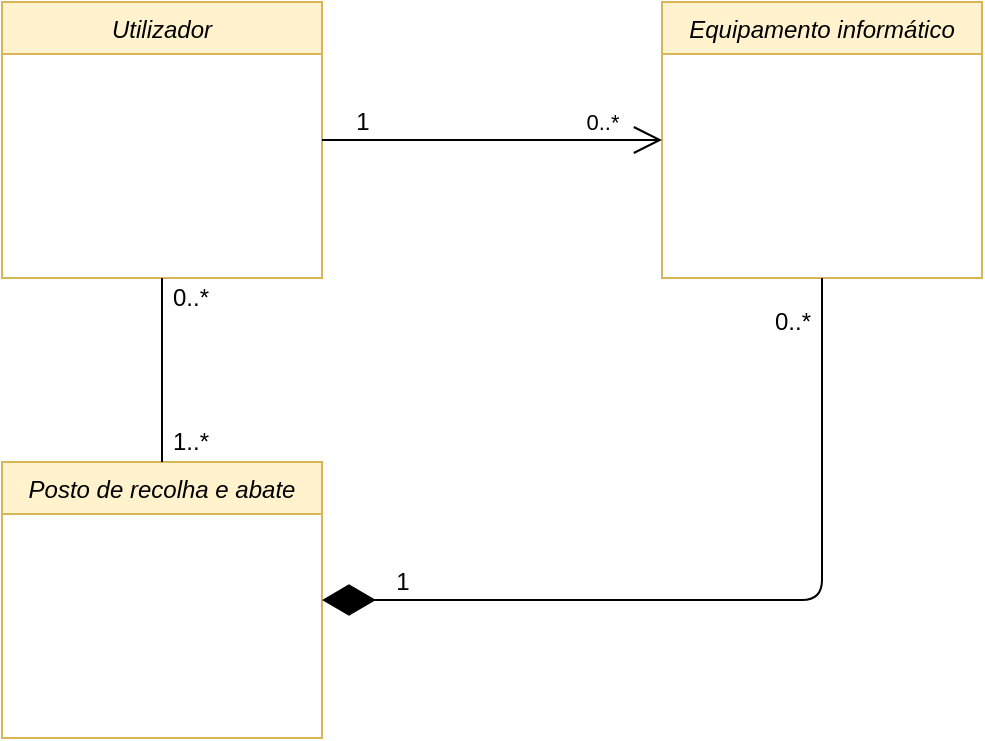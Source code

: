 <mxfile version="14.8.6" type="device"><diagram id="C5RBs43oDa-KdzZeNtuy" name="Page-1"><mxGraphModel dx="1426" dy="825" grid="1" gridSize="10" guides="1" tooltips="1" connect="1" arrows="1" fold="1" page="1" pageScale="1" pageWidth="827" pageHeight="1169" math="0" shadow="0"><root><mxCell id="WIyWlLk6GJQsqaUBKTNV-0"/><mxCell id="WIyWlLk6GJQsqaUBKTNV-1" parent="WIyWlLk6GJQsqaUBKTNV-0"/><mxCell id="zkfFHV4jXpPFQw0GAbJ--0" value="Utilizador" style="swimlane;fontStyle=2;align=center;verticalAlign=top;childLayout=stackLayout;horizontal=1;startSize=26;horizontalStack=0;resizeParent=1;resizeLast=0;collapsible=1;marginBottom=0;rounded=0;shadow=0;strokeWidth=1;labelBackgroundColor=none;labelBorderColor=none;fillColor=#fff2cc;strokeColor=#d6b656;" parent="WIyWlLk6GJQsqaUBKTNV-1" vertex="1"><mxGeometry x="190" y="130" width="160" height="138" as="geometry"><mxRectangle x="230" y="140" width="160" height="26" as="alternateBounds"/></mxGeometry></mxCell><mxCell id="G4jdFfuZqK_zlHYaaqaA-9" value="Equipamento informático" style="swimlane;fontStyle=2;align=center;verticalAlign=top;childLayout=stackLayout;horizontal=1;startSize=26;horizontalStack=0;resizeParent=1;resizeLast=0;collapsible=1;marginBottom=0;rounded=0;shadow=0;strokeWidth=1;fillColor=#fff2cc;strokeColor=#d6b656;" vertex="1" parent="WIyWlLk6GJQsqaUBKTNV-1"><mxGeometry x="520" y="130" width="160" height="138" as="geometry"><mxRectangle x="230" y="140" width="160" height="26" as="alternateBounds"/></mxGeometry></mxCell><mxCell id="G4jdFfuZqK_zlHYaaqaA-10" value="Posto de recolha e abate" style="swimlane;fontStyle=2;align=center;verticalAlign=top;childLayout=stackLayout;horizontal=1;startSize=26;horizontalStack=0;resizeParent=1;resizeLast=0;collapsible=1;marginBottom=0;rounded=0;shadow=0;strokeWidth=1;fillColor=#fff2cc;strokeColor=#d6b656;" vertex="1" parent="WIyWlLk6GJQsqaUBKTNV-1"><mxGeometry x="190" y="360" width="160" height="138" as="geometry"><mxRectangle x="190" y="360" width="160" height="26" as="alternateBounds"/></mxGeometry></mxCell><mxCell id="G4jdFfuZqK_zlHYaaqaA-15" value="" style="endArrow=diamondThin;endFill=1;endSize=24;html=1;" edge="1" parent="WIyWlLk6GJQsqaUBKTNV-1" source="G4jdFfuZqK_zlHYaaqaA-9" target="G4jdFfuZqK_zlHYaaqaA-10"><mxGeometry width="160" relative="1" as="geometry"><mxPoint x="410" y="360" as="sourcePoint"/><mxPoint x="570" y="360" as="targetPoint"/><Array as="points"><mxPoint x="600" y="429"/></Array></mxGeometry></mxCell><mxCell id="G4jdFfuZqK_zlHYaaqaA-16" value="" style="endArrow=none;html=1;" edge="1" parent="WIyWlLk6GJQsqaUBKTNV-1" source="G4jdFfuZqK_zlHYaaqaA-10" target="zkfFHV4jXpPFQw0GAbJ--0"><mxGeometry width="50" height="50" relative="1" as="geometry"><mxPoint x="200" y="450" as="sourcePoint"/><mxPoint x="250" y="400" as="targetPoint"/></mxGeometry></mxCell><mxCell id="G4jdFfuZqK_zlHYaaqaA-22" value="" style="endArrow=open;endFill=1;endSize=12;html=1;" edge="1" parent="WIyWlLk6GJQsqaUBKTNV-1" source="zkfFHV4jXpPFQw0GAbJ--0" target="G4jdFfuZqK_zlHYaaqaA-9"><mxGeometry width="160" relative="1" as="geometry"><mxPoint x="360" y="198.5" as="sourcePoint"/><mxPoint x="520" y="198.5" as="targetPoint"/></mxGeometry></mxCell><mxCell id="G4jdFfuZqK_zlHYaaqaA-25" value="0..*" style="edgeLabel;html=1;align=center;verticalAlign=middle;resizable=0;points=[];" vertex="1" connectable="0" parent="G4jdFfuZqK_zlHYaaqaA-22"><mxGeometry x="0.765" relative="1" as="geometry"><mxPoint x="-10" y="-9" as="offset"/></mxGeometry></mxCell><mxCell id="G4jdFfuZqK_zlHYaaqaA-24" value="1" style="text;html=1;align=center;verticalAlign=middle;resizable=0;points=[];autosize=1;strokeColor=none;" vertex="1" parent="WIyWlLk6GJQsqaUBKTNV-1"><mxGeometry x="360" y="180" width="20" height="20" as="geometry"/></mxCell><mxCell id="G4jdFfuZqK_zlHYaaqaA-26" value="0..*" style="text;html=1;align=center;verticalAlign=middle;resizable=0;points=[];autosize=1;strokeColor=none;" vertex="1" parent="WIyWlLk6GJQsqaUBKTNV-1"><mxGeometry x="269" y="268" width="30" height="20" as="geometry"/></mxCell><mxCell id="G4jdFfuZqK_zlHYaaqaA-27" value="1..*" style="text;html=1;align=center;verticalAlign=middle;resizable=0;points=[];autosize=1;strokeColor=none;" vertex="1" parent="WIyWlLk6GJQsqaUBKTNV-1"><mxGeometry x="269" y="340" width="30" height="20" as="geometry"/></mxCell><mxCell id="G4jdFfuZqK_zlHYaaqaA-28" value="1" style="text;html=1;align=center;verticalAlign=middle;resizable=0;points=[];autosize=1;strokeColor=none;" vertex="1" parent="WIyWlLk6GJQsqaUBKTNV-1"><mxGeometry x="380" y="410" width="20" height="20" as="geometry"/></mxCell><mxCell id="G4jdFfuZqK_zlHYaaqaA-29" value="0..*" style="text;html=1;align=center;verticalAlign=middle;resizable=0;points=[];autosize=1;strokeColor=none;" vertex="1" parent="WIyWlLk6GJQsqaUBKTNV-1"><mxGeometry x="570" y="280" width="30" height="20" as="geometry"/></mxCell></root></mxGraphModel></diagram></mxfile>